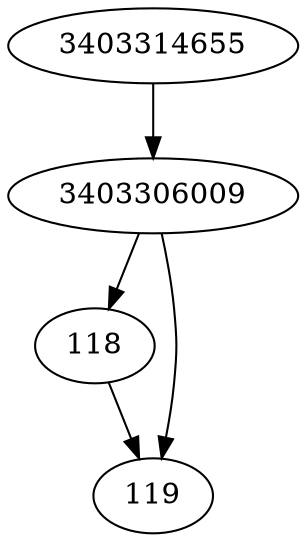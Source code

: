 strict digraph  {
3403306009;
3403314655;
118;
119;
3403306009 -> 118;
3403306009 -> 119;
3403314655 -> 3403306009;
118 -> 119;
}
